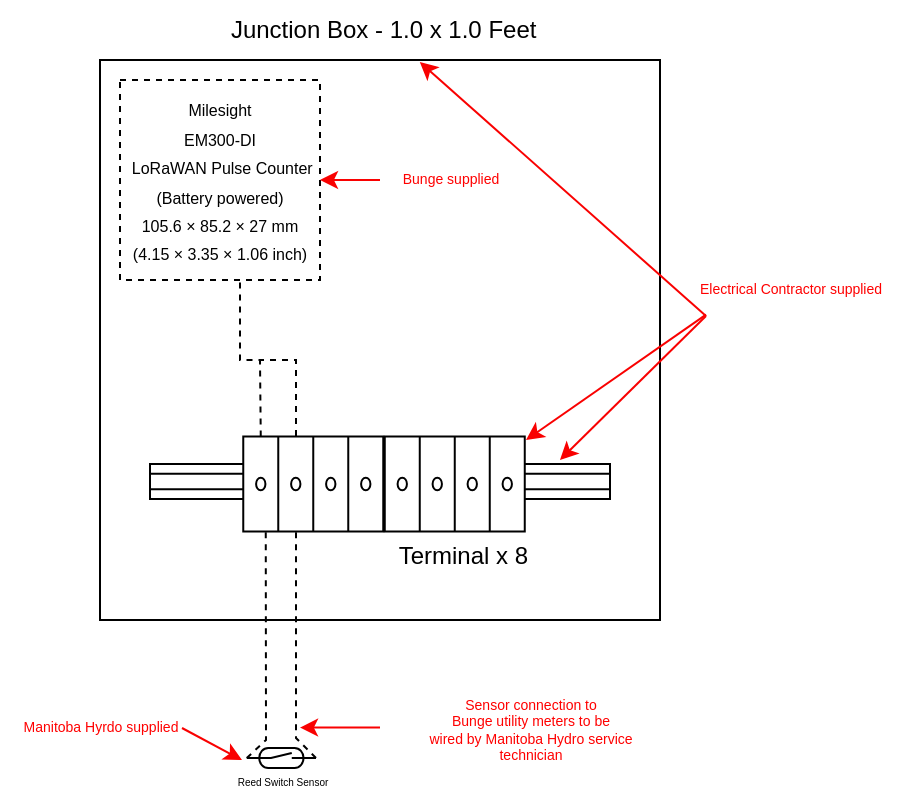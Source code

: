 <mxfile version="23.0.2" type="github">
  <diagram name="Page-1" id="RKuhGRr5_K3Bsfk2XeNm">
    <mxGraphModel dx="819" dy="426" grid="1" gridSize="10" guides="1" tooltips="1" connect="1" arrows="1" fold="1" page="1" pageScale="1" pageWidth="850" pageHeight="1100" math="0" shadow="0">
      <root>
        <mxCell id="0" />
        <mxCell id="1" parent="0" />
        <mxCell id="nnjUiA6OTAYcYXJHSo-D-1" value="&lt;br&gt;&lt;br&gt;&lt;br&gt;&lt;br&gt;&lt;br&gt;&lt;br&gt;&lt;br&gt;&lt;br&gt;&lt;br&gt;&lt;br&gt;&lt;br&gt;&lt;br&gt;&lt;br&gt;&lt;br&gt;&lt;br&gt;&amp;nbsp; &amp;nbsp; &amp;nbsp; &amp;nbsp; &amp;nbsp; &amp;nbsp; &amp;nbsp; &amp;nbsp; &amp;nbsp; &amp;nbsp; &amp;nbsp; &amp;nbsp; &amp;nbsp;Terminal x 8" style="whiteSpace=wrap;html=1;aspect=fixed;" vertex="1" parent="1">
          <mxGeometry x="160" y="200" width="280" height="280" as="geometry" />
        </mxCell>
        <mxCell id="nnjUiA6OTAYcYXJHSo-D-5" value="" style="verticalLabelPosition=bottom;dashed=0;shadow=0;html=1;align=center;verticalAlign=top;shape=mxgraph.cabinets.din_rail;" vertex="1" parent="1">
          <mxGeometry x="185" y="402" width="230" height="17.5" as="geometry" />
        </mxCell>
        <mxCell id="nnjUiA6OTAYcYXJHSo-D-2" value="" style="pointerEvents=1;verticalLabelPosition=bottom;shadow=0;dashed=0;align=center;html=1;verticalAlign=top;shape=mxgraph.electrical.miscellaneous.terminal_board;rotation=90;" vertex="1" parent="1">
          <mxGeometry x="242.88" y="377" width="47.5" height="70" as="geometry" />
        </mxCell>
        <mxCell id="nnjUiA6OTAYcYXJHSo-D-4" value="" style="pointerEvents=1;verticalLabelPosition=bottom;shadow=0;dashed=0;align=center;html=1;verticalAlign=top;shape=mxgraph.electrical.miscellaneous.terminal_board;rotation=90;" vertex="1" parent="1">
          <mxGeometry x="313.63" y="377" width="47.5" height="70" as="geometry" />
        </mxCell>
        <mxCell id="nnjUiA6OTAYcYXJHSo-D-6" value="&lt;font style=&quot;font-size: 8px;&quot;&gt;Milesight &lt;br&gt;EM300-DI&lt;br&gt;&amp;nbsp;LoRaWAN Pulse Counter (Battery powered)&lt;br&gt;105.6 × 85.2 × 27 mm (4.15 × 3.35 × 1.06 inch)&lt;br&gt;&lt;/font&gt;" style="whiteSpace=wrap;html=1;aspect=fixed;dashed=1;align=center;" vertex="1" parent="1">
          <mxGeometry x="170" y="210" width="100" height="100" as="geometry" />
        </mxCell>
        <mxCell id="nnjUiA6OTAYcYXJHSo-D-7" value="" style="endArrow=none;html=1;rounded=0;exitX=0;exitY=0.875;exitDx=0;exitDy=0;exitPerimeter=0;dashed=1;" edge="1" parent="1" source="nnjUiA6OTAYcYXJHSo-D-2">
          <mxGeometry width="50" height="50" relative="1" as="geometry">
            <mxPoint x="180" y="360" as="sourcePoint" />
            <mxPoint x="230" y="310" as="targetPoint" />
            <Array as="points">
              <mxPoint x="240" y="350" />
              <mxPoint x="230" y="350" />
            </Array>
          </mxGeometry>
        </mxCell>
        <mxCell id="nnjUiA6OTAYcYXJHSo-D-9" value="" style="endArrow=none;html=1;rounded=0;dashed=1;" edge="1" parent="1">
          <mxGeometry width="50" height="50" relative="1" as="geometry">
            <mxPoint x="258" y="388" as="sourcePoint" />
            <mxPoint x="240" y="350" as="targetPoint" />
            <Array as="points">
              <mxPoint x="258" y="350" />
            </Array>
          </mxGeometry>
        </mxCell>
        <mxCell id="nnjUiA6OTAYcYXJHSo-D-10" value="" style="endArrow=none;html=1;rounded=0;dashed=1;exitX=1;exitY=0.5;exitDx=0;exitDy=0;" edge="1" parent="1">
          <mxGeometry width="50" height="50" relative="1" as="geometry">
            <mxPoint x="268" y="549" as="sourcePoint" />
            <mxPoint x="258" y="435" as="targetPoint" />
            <Array as="points">
              <mxPoint x="258" y="539" />
            </Array>
          </mxGeometry>
        </mxCell>
        <mxCell id="nnjUiA6OTAYcYXJHSo-D-12" value="" style="endArrow=none;html=1;rounded=0;dashed=1;exitX=0;exitY=0.5;exitDx=0;exitDy=0;" edge="1" parent="1" source="nnjUiA6OTAYcYXJHSo-D-13">
          <mxGeometry width="50" height="50" relative="1" as="geometry">
            <mxPoint x="242.88" y="540" as="sourcePoint" />
            <mxPoint x="242.88" y="436" as="targetPoint" />
            <Array as="points">
              <mxPoint x="243" y="540" />
            </Array>
          </mxGeometry>
        </mxCell>
        <mxCell id="nnjUiA6OTAYcYXJHSo-D-13" value="" style="pointerEvents=1;verticalLabelPosition=bottom;shadow=0;align=center;html=1;verticalAlign=top;shape=mxgraph.electrical.electro-mechanical.reedSwitch2;elSwitchState=off;" vertex="1" parent="1">
          <mxGeometry x="233.38" y="544" width="34.62" height="10" as="geometry" />
        </mxCell>
        <mxCell id="nnjUiA6OTAYcYXJHSo-D-14" value="Reed Switch Sensor" style="text;html=1;align=center;verticalAlign=middle;resizable=0;points=[];autosize=1;strokeColor=none;fillColor=none;fontSize=5;" vertex="1" parent="1">
          <mxGeometry x="215.69" y="550" width="70" height="20" as="geometry" />
        </mxCell>
        <mxCell id="nnjUiA6OTAYcYXJHSo-D-16" value="Junction Box - 1.0 x 1.0 Feet&amp;nbsp;" style="text;html=1;align=center;verticalAlign=middle;resizable=0;points=[];autosize=1;strokeColor=none;fillColor=none;rotation=0;" vertex="1" parent="1">
          <mxGeometry x="213" y="170" width="180" height="30" as="geometry" />
        </mxCell>
        <mxCell id="nnjUiA6OTAYcYXJHSo-D-17" value="Bunge supplied" style="text;html=1;align=center;verticalAlign=middle;resizable=0;points=[];autosize=1;strokeColor=none;fillColor=default;fontSize=7;fontColor=#ff0000;" vertex="1" parent="1">
          <mxGeometry x="300" y="250" width="70" height="20" as="geometry" />
        </mxCell>
        <mxCell id="nnjUiA6OTAYcYXJHSo-D-18" value="" style="endArrow=classic;html=1;rounded=0;fontColor=#FB0909;strokeColor=#f90101;" edge="1" parent="1">
          <mxGeometry width="50" height="50" relative="1" as="geometry">
            <mxPoint x="300" y="533.8" as="sourcePoint" />
            <mxPoint x="260" y="533.8" as="targetPoint" />
          </mxGeometry>
        </mxCell>
        <mxCell id="nnjUiA6OTAYcYXJHSo-D-22" value="Sensor connection to &lt;br style=&quot;font-size: 7px;&quot;&gt;Bunge utility meters to be &lt;br style=&quot;font-size: 7px;&quot;&gt;wired by Manitoba Hydro service &lt;br style=&quot;font-size: 7px;&quot;&gt;technician" style="text;html=1;align=center;verticalAlign=middle;resizable=0;points=[];autosize=1;strokeColor=none;fillColor=default;fontSize=7;fontColor=#ff0000;" vertex="1" parent="1">
          <mxGeometry x="310" y="510" width="130" height="50" as="geometry" />
        </mxCell>
        <mxCell id="nnjUiA6OTAYcYXJHSo-D-23" value="" style="endArrow=classic;html=1;rounded=0;fontColor=#FB0909;strokeColor=#f90101;" edge="1" parent="1">
          <mxGeometry width="50" height="50" relative="1" as="geometry">
            <mxPoint x="300" y="260" as="sourcePoint" />
            <mxPoint x="270" y="260" as="targetPoint" />
          </mxGeometry>
        </mxCell>
        <mxCell id="nnjUiA6OTAYcYXJHSo-D-24" value="Manitoba Hyrdo supplied" style="text;html=1;align=center;verticalAlign=middle;resizable=0;points=[];autosize=1;strokeColor=none;fillColor=default;fontSize=7;fontColor=#ff0000;" vertex="1" parent="1">
          <mxGeometry x="110" y="524" width="100" height="20" as="geometry" />
        </mxCell>
        <mxCell id="nnjUiA6OTAYcYXJHSo-D-25" value="" style="endArrow=classic;html=1;rounded=0;fontColor=#FB0909;strokeColor=#f90101;" edge="1" parent="1">
          <mxGeometry width="50" height="50" relative="1" as="geometry">
            <mxPoint x="201" y="534" as="sourcePoint" />
            <mxPoint x="231" y="550" as="targetPoint" />
          </mxGeometry>
        </mxCell>
        <mxCell id="nnjUiA6OTAYcYXJHSo-D-26" value="Electrical Contractor supplied" style="text;html=1;align=center;verticalAlign=middle;resizable=0;points=[];autosize=1;strokeColor=none;fillColor=default;fontSize=7;fontColor=#ff0000;" vertex="1" parent="1">
          <mxGeometry x="450" y="305" width="110" height="20" as="geometry" />
        </mxCell>
        <mxCell id="nnjUiA6OTAYcYXJHSo-D-27" value="" style="endArrow=classic;html=1;rounded=0;fontColor=#FB0909;strokeColor=#f90101;exitX=0.091;exitY=1.117;exitDx=0;exitDy=0;exitPerimeter=0;" edge="1" parent="1">
          <mxGeometry width="50" height="50" relative="1" as="geometry">
            <mxPoint x="463.01" y="327.34" as="sourcePoint" />
            <mxPoint x="373" y="390" as="targetPoint" />
          </mxGeometry>
        </mxCell>
        <mxCell id="nnjUiA6OTAYcYXJHSo-D-28" value="" style="endArrow=classic;html=1;rounded=0;fontColor=#FB0909;strokeColor=#f90101;" edge="1" parent="1">
          <mxGeometry width="50" height="50" relative="1" as="geometry">
            <mxPoint x="463" y="328" as="sourcePoint" />
            <mxPoint x="390" y="400" as="targetPoint" />
          </mxGeometry>
        </mxCell>
        <mxCell id="nnjUiA6OTAYcYXJHSo-D-29" value="" style="endArrow=classic;html=1;rounded=0;fontColor=#FB0909;strokeColor=#f90101;" edge="1" parent="1">
          <mxGeometry width="50" height="50" relative="1" as="geometry">
            <mxPoint x="463" y="328" as="sourcePoint" />
            <mxPoint x="319.901" y="201" as="targetPoint" />
          </mxGeometry>
        </mxCell>
      </root>
    </mxGraphModel>
  </diagram>
</mxfile>
